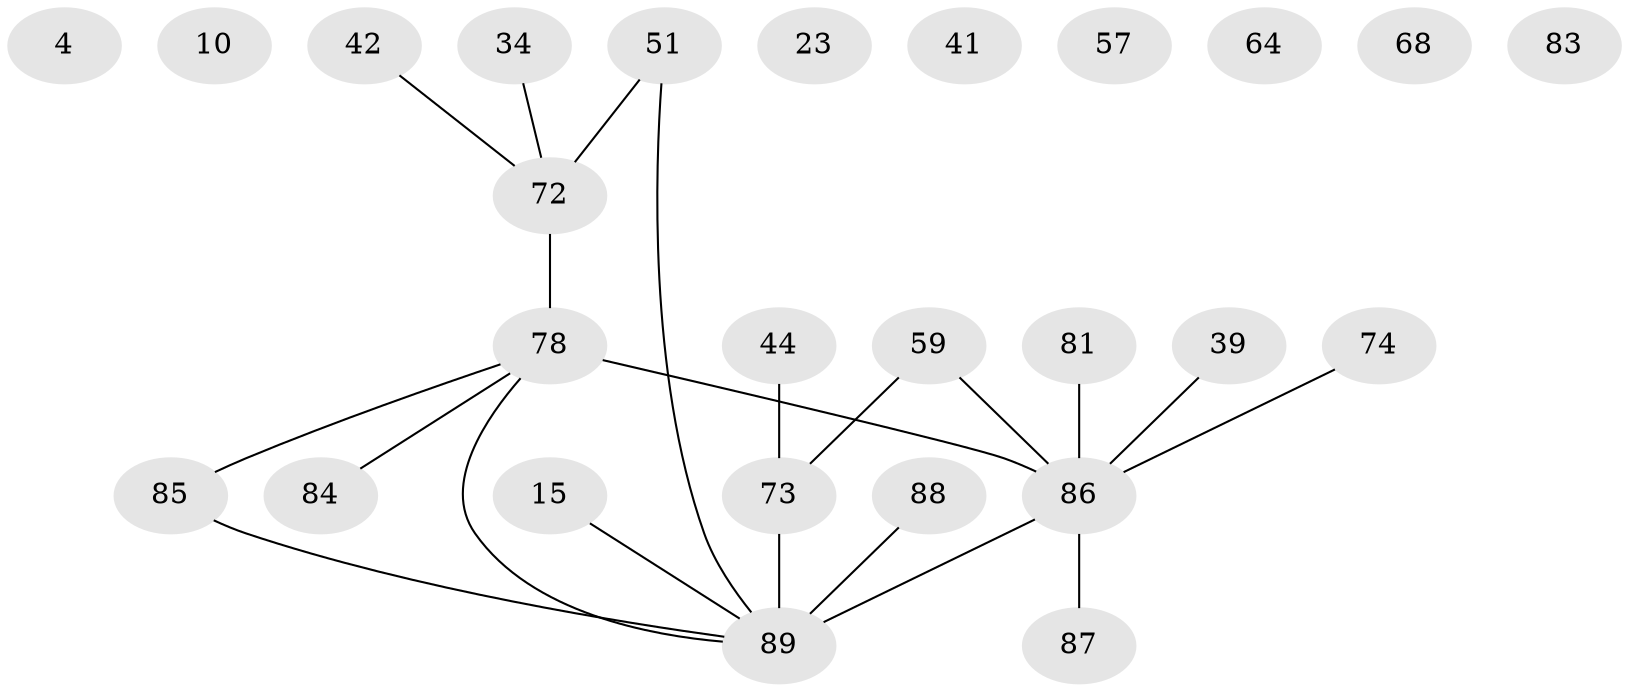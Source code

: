 // original degree distribution, {3: 0.23595505617977527, 5: 0.02247191011235955, 0: 0.06741573033707865, 1: 0.3258426966292135, 4: 0.07865168539325842, 2: 0.23595505617977527, 9: 0.011235955056179775, 6: 0.011235955056179775, 7: 0.011235955056179775}
// Generated by graph-tools (version 1.1) at 2025/42/03/04/25 21:42:39]
// undirected, 26 vertices, 21 edges
graph export_dot {
graph [start="1"]
  node [color=gray90,style=filled];
  4;
  10;
  15;
  23;
  34;
  39;
  41;
  42;
  44;
  51 [super="+27"];
  57 [super="+24"];
  59 [super="+56"];
  64;
  68 [super="+65"];
  72;
  73 [super="+21"];
  74 [super="+70"];
  78 [super="+63+71"];
  81 [super="+20+53"];
  83;
  84 [super="+47"];
  85 [super="+13+26"];
  86 [super="+46+40+77+38+80+61+67+43"];
  87;
  88 [super="+76"];
  89 [super="+30+82+79"];
  15 -- 89;
  34 -- 72;
  39 -- 86;
  42 -- 72;
  44 -- 73;
  51 -- 72 [weight=2];
  51 -- 89;
  59 -- 73;
  59 -- 86;
  72 -- 78 [weight=2];
  73 -- 89 [weight=3];
  74 -- 86;
  78 -- 85 [weight=2];
  78 -- 86 [weight=6];
  78 -- 84;
  78 -- 89;
  81 -- 86 [weight=2];
  85 -- 89;
  86 -- 89 [weight=3];
  86 -- 87;
  88 -- 89;
}
